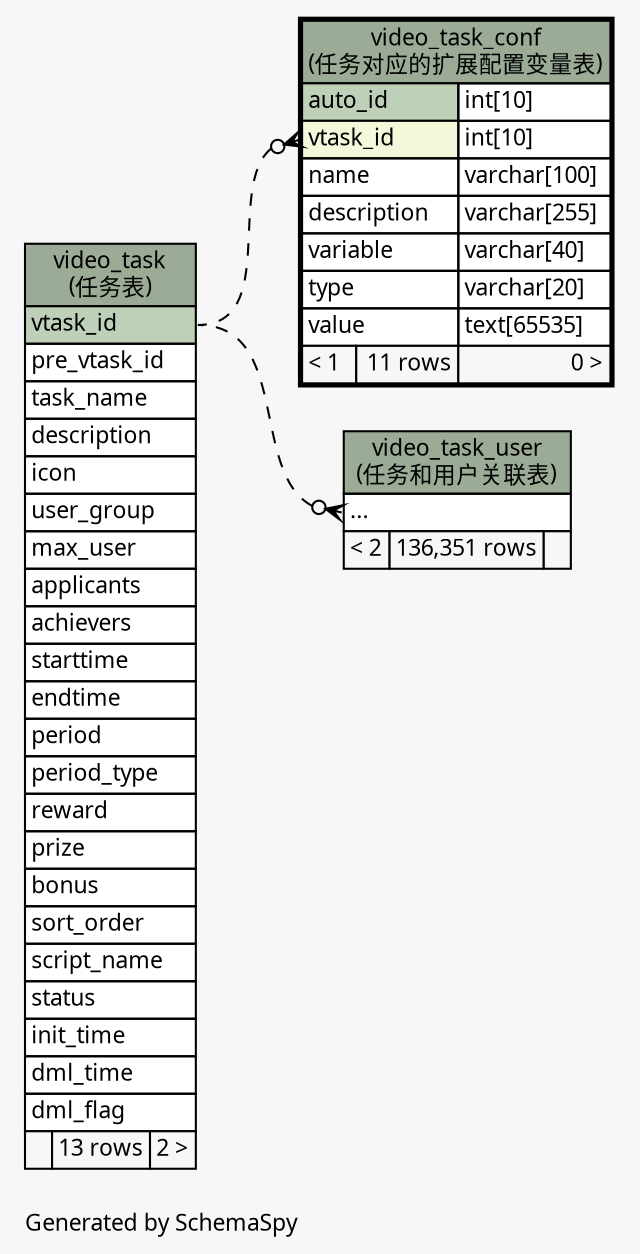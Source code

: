 // dot 2.26.0 on Linux 2.6.32-504.3.3.el6.x86_64
// SchemaSpy rev Unknown
digraph "impliedTwoDegreesRelationshipsDiagram" {
  graph [
    rankdir="RL"
    bgcolor="#f7f7f7"
    label="\nGenerated by SchemaSpy"
    labeljust="l"
    nodesep="0.18"
    ranksep="0.46"
    fontname="Microsoft YaHei"
    fontsize="11"
  ];
  node [
    fontname="Microsoft YaHei"
    fontsize="11"
    shape="plaintext"
  ];
  edge [
    arrowsize="0.8"
  ];
  "video_task_conf":"vtask_id":w -> "video_task":"vtask_id":e [arrowhead=none dir=back arrowtail=crowodot style=dashed];
  "video_task_user":"elipses":w -> "video_task":"vtask_id":e [arrowhead=none dir=back arrowtail=crowodot style=dashed];
  "video_task" [
    label=<
    <TABLE BORDER="0" CELLBORDER="1" CELLSPACING="0" BGCOLOR="#ffffff">
      <TR><TD COLSPAN="3" BGCOLOR="#9bab96" ALIGN="CENTER">video_task<br/>(任务表)</TD></TR>
      <TR><TD PORT="vtask_id" COLSPAN="3" BGCOLOR="#bed1b8" ALIGN="LEFT">vtask_id</TD></TR>
      <TR><TD PORT="pre_vtask_id" COLSPAN="3" ALIGN="LEFT">pre_vtask_id</TD></TR>
      <TR><TD PORT="task_name" COLSPAN="3" ALIGN="LEFT">task_name</TD></TR>
      <TR><TD PORT="description" COLSPAN="3" ALIGN="LEFT">description</TD></TR>
      <TR><TD PORT="icon" COLSPAN="3" ALIGN="LEFT">icon</TD></TR>
      <TR><TD PORT="user_group" COLSPAN="3" ALIGN="LEFT">user_group</TD></TR>
      <TR><TD PORT="max_user" COLSPAN="3" ALIGN="LEFT">max_user</TD></TR>
      <TR><TD PORT="applicants" COLSPAN="3" ALIGN="LEFT">applicants</TD></TR>
      <TR><TD PORT="achievers" COLSPAN="3" ALIGN="LEFT">achievers</TD></TR>
      <TR><TD PORT="starttime" COLSPAN="3" ALIGN="LEFT">starttime</TD></TR>
      <TR><TD PORT="endtime" COLSPAN="3" ALIGN="LEFT">endtime</TD></TR>
      <TR><TD PORT="period" COLSPAN="3" ALIGN="LEFT">period</TD></TR>
      <TR><TD PORT="period_type" COLSPAN="3" ALIGN="LEFT">period_type</TD></TR>
      <TR><TD PORT="reward" COLSPAN="3" ALIGN="LEFT">reward</TD></TR>
      <TR><TD PORT="prize" COLSPAN="3" ALIGN="LEFT">prize</TD></TR>
      <TR><TD PORT="bonus" COLSPAN="3" ALIGN="LEFT">bonus</TD></TR>
      <TR><TD PORT="sort_order" COLSPAN="3" ALIGN="LEFT">sort_order</TD></TR>
      <TR><TD PORT="script_name" COLSPAN="3" ALIGN="LEFT">script_name</TD></TR>
      <TR><TD PORT="status" COLSPAN="3" ALIGN="LEFT">status</TD></TR>
      <TR><TD PORT="init_time" COLSPAN="3" ALIGN="LEFT">init_time</TD></TR>
      <TR><TD PORT="dml_time" COLSPAN="3" ALIGN="LEFT">dml_time</TD></TR>
      <TR><TD PORT="dml_flag" COLSPAN="3" ALIGN="LEFT">dml_flag</TD></TR>
      <TR><TD ALIGN="LEFT" BGCOLOR="#f7f7f7">  </TD><TD ALIGN="RIGHT" BGCOLOR="#f7f7f7">13 rows</TD><TD ALIGN="RIGHT" BGCOLOR="#f7f7f7">2 &gt;</TD></TR>
    </TABLE>>
    URL="video_task.html"
    tooltip="video_task"
  ];
  "video_task_conf" [
    label=<
    <TABLE BORDER="2" CELLBORDER="1" CELLSPACING="0" BGCOLOR="#ffffff">
      <TR><TD COLSPAN="3" BGCOLOR="#9bab96" ALIGN="CENTER">video_task_conf<br/>(任务对应的扩展配置变量表)</TD></TR>
      <TR><TD PORT="auto_id" COLSPAN="2" BGCOLOR="#bed1b8" ALIGN="LEFT">auto_id</TD><TD PORT="auto_id.type" ALIGN="LEFT">int[10]</TD></TR>
      <TR><TD PORT="vtask_id" COLSPAN="2" BGCOLOR="#f4f7da" ALIGN="LEFT">vtask_id</TD><TD PORT="vtask_id.type" ALIGN="LEFT">int[10]</TD></TR>
      <TR><TD PORT="name" COLSPAN="2" ALIGN="LEFT">name</TD><TD PORT="name.type" ALIGN="LEFT">varchar[100]</TD></TR>
      <TR><TD PORT="description" COLSPAN="2" ALIGN="LEFT">description</TD><TD PORT="description.type" ALIGN="LEFT">varchar[255]</TD></TR>
      <TR><TD PORT="variable" COLSPAN="2" ALIGN="LEFT">variable</TD><TD PORT="variable.type" ALIGN="LEFT">varchar[40]</TD></TR>
      <TR><TD PORT="type" COLSPAN="2" ALIGN="LEFT">type</TD><TD PORT="type.type" ALIGN="LEFT">varchar[20]</TD></TR>
      <TR><TD PORT="value" COLSPAN="2" ALIGN="LEFT">value</TD><TD PORT="value.type" ALIGN="LEFT">text[65535]</TD></TR>
      <TR><TD ALIGN="LEFT" BGCOLOR="#f7f7f7">&lt; 1</TD><TD ALIGN="RIGHT" BGCOLOR="#f7f7f7">11 rows</TD><TD ALIGN="RIGHT" BGCOLOR="#f7f7f7">0 &gt;</TD></TR>
    </TABLE>>
    URL="video_task_conf.html"
    tooltip="video_task_conf"
  ];
  "video_task_user" [
    label=<
    <TABLE BORDER="0" CELLBORDER="1" CELLSPACING="0" BGCOLOR="#ffffff">
      <TR><TD COLSPAN="3" BGCOLOR="#9bab96" ALIGN="CENTER">video_task_user<br/>(任务和用户关联表)</TD></TR>
      <TR><TD PORT="elipses" COLSPAN="3" ALIGN="LEFT">...</TD></TR>
      <TR><TD ALIGN="LEFT" BGCOLOR="#f7f7f7">&lt; 2</TD><TD ALIGN="RIGHT" BGCOLOR="#f7f7f7">136,351 rows</TD><TD ALIGN="RIGHT" BGCOLOR="#f7f7f7">  </TD></TR>
    </TABLE>>
    URL="video_task_user.html"
    tooltip="video_task_user"
  ];
}
